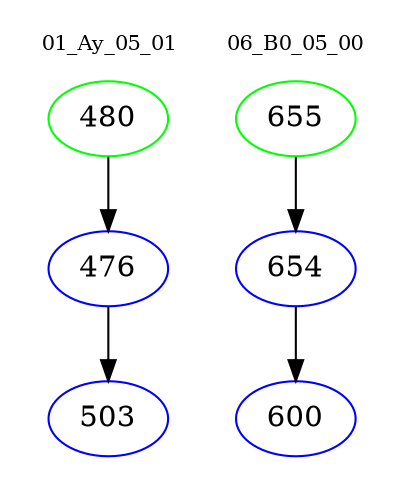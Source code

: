 digraph{
subgraph cluster_0 {
color = white
label = "01_Ay_05_01";
fontsize=10;
T0_480 [label="480", color="green"]
T0_480 -> T0_476 [color="black"]
T0_476 [label="476", color="blue"]
T0_476 -> T0_503 [color="black"]
T0_503 [label="503", color="blue"]
}
subgraph cluster_1 {
color = white
label = "06_B0_05_00";
fontsize=10;
T1_655 [label="655", color="green"]
T1_655 -> T1_654 [color="black"]
T1_654 [label="654", color="blue"]
T1_654 -> T1_600 [color="black"]
T1_600 [label="600", color="blue"]
}
}
